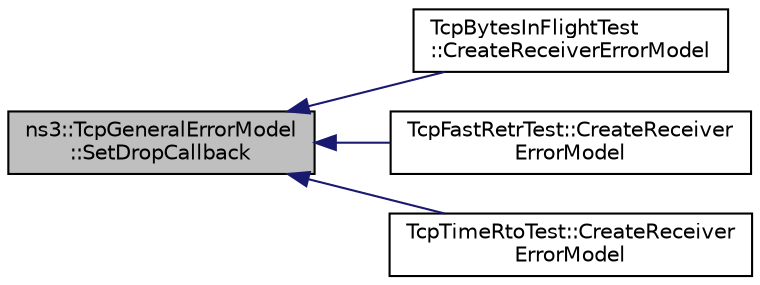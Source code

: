 digraph "ns3::TcpGeneralErrorModel::SetDropCallback"
{
  edge [fontname="Helvetica",fontsize="10",labelfontname="Helvetica",labelfontsize="10"];
  node [fontname="Helvetica",fontsize="10",shape=record];
  rankdir="LR";
  Node1 [label="ns3::TcpGeneralErrorModel\l::SetDropCallback",height=0.2,width=0.4,color="black", fillcolor="grey75", style="filled", fontcolor="black"];
  Node1 -> Node2 [dir="back",color="midnightblue",fontsize="10",style="solid"];
  Node2 [label="TcpBytesInFlightTest\l::CreateReceiverErrorModel",height=0.2,width=0.4,color="black", fillcolor="white", style="filled",URL="$d7/d15/classTcpBytesInFlightTest.html#a1942203532d11a2136fe0369fd7385fc",tooltip="Create a receiver error model. "];
  Node1 -> Node3 [dir="back",color="midnightblue",fontsize="10",style="solid"];
  Node3 [label="TcpFastRetrTest::CreateReceiver\lErrorModel",height=0.2,width=0.4,color="black", fillcolor="white", style="filled",URL="$df/d85/classTcpFastRetrTest.html#a42205ea481c029c1f7202d0eba41e098",tooltip="Create and return the error model to install in the receiver node. "];
  Node1 -> Node4 [dir="back",color="midnightblue",fontsize="10",style="solid"];
  Node4 [label="TcpTimeRtoTest::CreateReceiver\lErrorModel",height=0.2,width=0.4,color="black", fillcolor="white", style="filled",URL="$dc/da7/classTcpTimeRtoTest.html#ab9f68845369259b334d796ce9f92c7cd",tooltip="Create and return the error model to install in the receiver node. "];
}
